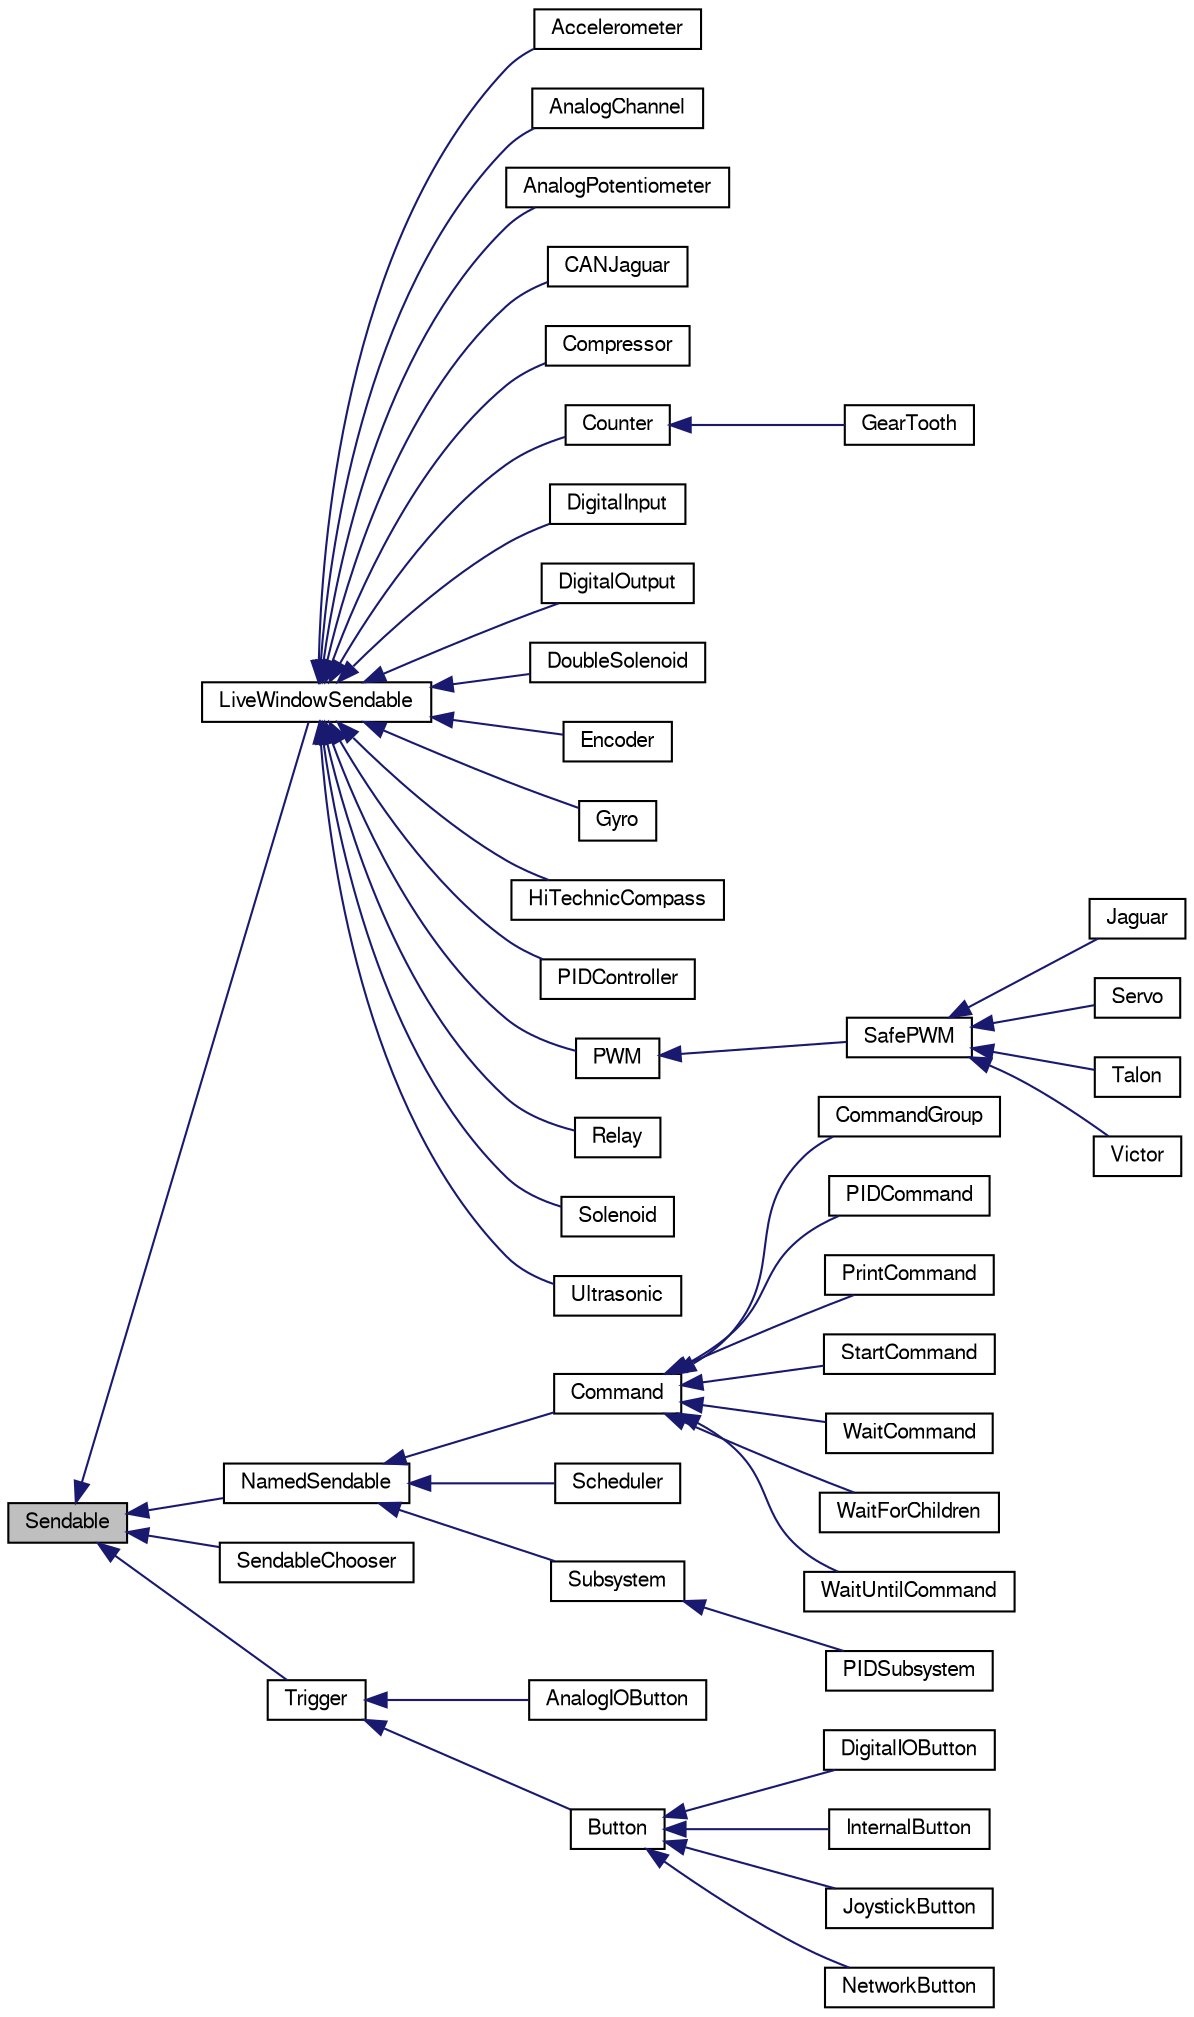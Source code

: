 digraph "Sendable"
{
  bgcolor="transparent";
  edge [fontname="FreeSans",fontsize="10",labelfontname="FreeSans",labelfontsize="10"];
  node [fontname="FreeSans",fontsize="10",shape=record];
  rankdir="LR";
  Node1 [label="Sendable",height=0.2,width=0.4,color="black", fillcolor="grey75", style="filled" fontcolor="black"];
  Node1 -> Node2 [dir="back",color="midnightblue",fontsize="10",style="solid",fontname="FreeSans"];
  Node2 [label="LiveWindowSendable",height=0.2,width=0.4,color="black",URL="$class_live_window_sendable.html"];
  Node2 -> Node3 [dir="back",color="midnightblue",fontsize="10",style="solid",fontname="FreeSans"];
  Node3 [label="Accelerometer",height=0.2,width=0.4,color="black",URL="$class_accelerometer.html"];
  Node2 -> Node4 [dir="back",color="midnightblue",fontsize="10",style="solid",fontname="FreeSans"];
  Node4 [label="AnalogChannel",height=0.2,width=0.4,color="black",URL="$class_analog_channel.html"];
  Node2 -> Node5 [dir="back",color="midnightblue",fontsize="10",style="solid",fontname="FreeSans"];
  Node5 [label="AnalogPotentiometer",height=0.2,width=0.4,color="black",URL="$class_analog_potentiometer.html"];
  Node2 -> Node6 [dir="back",color="midnightblue",fontsize="10",style="solid",fontname="FreeSans"];
  Node6 [label="CANJaguar",height=0.2,width=0.4,color="black",URL="$class_c_a_n_jaguar.html"];
  Node2 -> Node7 [dir="back",color="midnightblue",fontsize="10",style="solid",fontname="FreeSans"];
  Node7 [label="Compressor",height=0.2,width=0.4,color="black",URL="$class_compressor.html"];
  Node2 -> Node8 [dir="back",color="midnightblue",fontsize="10",style="solid",fontname="FreeSans"];
  Node8 [label="Counter",height=0.2,width=0.4,color="black",URL="$class_counter.html"];
  Node8 -> Node9 [dir="back",color="midnightblue",fontsize="10",style="solid",fontname="FreeSans"];
  Node9 [label="GearTooth",height=0.2,width=0.4,color="black",URL="$class_gear_tooth.html"];
  Node2 -> Node10 [dir="back",color="midnightblue",fontsize="10",style="solid",fontname="FreeSans"];
  Node10 [label="DigitalInput",height=0.2,width=0.4,color="black",URL="$class_digital_input.html"];
  Node2 -> Node11 [dir="back",color="midnightblue",fontsize="10",style="solid",fontname="FreeSans"];
  Node11 [label="DigitalOutput",height=0.2,width=0.4,color="black",URL="$class_digital_output.html"];
  Node2 -> Node12 [dir="back",color="midnightblue",fontsize="10",style="solid",fontname="FreeSans"];
  Node12 [label="DoubleSolenoid",height=0.2,width=0.4,color="black",URL="$class_double_solenoid.html"];
  Node2 -> Node13 [dir="back",color="midnightblue",fontsize="10",style="solid",fontname="FreeSans"];
  Node13 [label="Encoder",height=0.2,width=0.4,color="black",URL="$class_encoder.html"];
  Node2 -> Node14 [dir="back",color="midnightblue",fontsize="10",style="solid",fontname="FreeSans"];
  Node14 [label="Gyro",height=0.2,width=0.4,color="black",URL="$class_gyro.html"];
  Node2 -> Node15 [dir="back",color="midnightblue",fontsize="10",style="solid",fontname="FreeSans"];
  Node15 [label="HiTechnicCompass",height=0.2,width=0.4,color="black",URL="$class_hi_technic_compass.html"];
  Node2 -> Node16 [dir="back",color="midnightblue",fontsize="10",style="solid",fontname="FreeSans"];
  Node16 [label="PIDController",height=0.2,width=0.4,color="black",URL="$class_p_i_d_controller.html"];
  Node2 -> Node17 [dir="back",color="midnightblue",fontsize="10",style="solid",fontname="FreeSans"];
  Node17 [label="PWM",height=0.2,width=0.4,color="black",URL="$class_p_w_m.html"];
  Node17 -> Node18 [dir="back",color="midnightblue",fontsize="10",style="solid",fontname="FreeSans"];
  Node18 [label="SafePWM",height=0.2,width=0.4,color="black",URL="$class_safe_p_w_m.html"];
  Node18 -> Node19 [dir="back",color="midnightblue",fontsize="10",style="solid",fontname="FreeSans"];
  Node19 [label="Jaguar",height=0.2,width=0.4,color="black",URL="$class_jaguar.html"];
  Node18 -> Node20 [dir="back",color="midnightblue",fontsize="10",style="solid",fontname="FreeSans"];
  Node20 [label="Servo",height=0.2,width=0.4,color="black",URL="$class_servo.html"];
  Node18 -> Node21 [dir="back",color="midnightblue",fontsize="10",style="solid",fontname="FreeSans"];
  Node21 [label="Talon",height=0.2,width=0.4,color="black",URL="$class_talon.html"];
  Node18 -> Node22 [dir="back",color="midnightblue",fontsize="10",style="solid",fontname="FreeSans"];
  Node22 [label="Victor",height=0.2,width=0.4,color="black",URL="$class_victor.html"];
  Node2 -> Node23 [dir="back",color="midnightblue",fontsize="10",style="solid",fontname="FreeSans"];
  Node23 [label="Relay",height=0.2,width=0.4,color="black",URL="$class_relay.html"];
  Node2 -> Node24 [dir="back",color="midnightblue",fontsize="10",style="solid",fontname="FreeSans"];
  Node24 [label="Solenoid",height=0.2,width=0.4,color="black",URL="$class_solenoid.html"];
  Node2 -> Node25 [dir="back",color="midnightblue",fontsize="10",style="solid",fontname="FreeSans"];
  Node25 [label="Ultrasonic",height=0.2,width=0.4,color="black",URL="$class_ultrasonic.html"];
  Node1 -> Node26 [dir="back",color="midnightblue",fontsize="10",style="solid",fontname="FreeSans"];
  Node26 [label="NamedSendable",height=0.2,width=0.4,color="black",URL="$class_named_sendable.html"];
  Node26 -> Node27 [dir="back",color="midnightblue",fontsize="10",style="solid",fontname="FreeSans"];
  Node27 [label="Command",height=0.2,width=0.4,color="black",URL="$class_command.html"];
  Node27 -> Node28 [dir="back",color="midnightblue",fontsize="10",style="solid",fontname="FreeSans"];
  Node28 [label="CommandGroup",height=0.2,width=0.4,color="black",URL="$class_command_group.html"];
  Node27 -> Node29 [dir="back",color="midnightblue",fontsize="10",style="solid",fontname="FreeSans"];
  Node29 [label="PIDCommand",height=0.2,width=0.4,color="black",URL="$class_p_i_d_command.html"];
  Node27 -> Node30 [dir="back",color="midnightblue",fontsize="10",style="solid",fontname="FreeSans"];
  Node30 [label="PrintCommand",height=0.2,width=0.4,color="black",URL="$class_print_command.html"];
  Node27 -> Node31 [dir="back",color="midnightblue",fontsize="10",style="solid",fontname="FreeSans"];
  Node31 [label="StartCommand",height=0.2,width=0.4,color="black",URL="$class_start_command.html"];
  Node27 -> Node32 [dir="back",color="midnightblue",fontsize="10",style="solid",fontname="FreeSans"];
  Node32 [label="WaitCommand",height=0.2,width=0.4,color="black",URL="$class_wait_command.html"];
  Node27 -> Node33 [dir="back",color="midnightblue",fontsize="10",style="solid",fontname="FreeSans"];
  Node33 [label="WaitForChildren",height=0.2,width=0.4,color="black",URL="$class_wait_for_children.html"];
  Node27 -> Node34 [dir="back",color="midnightblue",fontsize="10",style="solid",fontname="FreeSans"];
  Node34 [label="WaitUntilCommand",height=0.2,width=0.4,color="black",URL="$class_wait_until_command.html"];
  Node26 -> Node35 [dir="back",color="midnightblue",fontsize="10",style="solid",fontname="FreeSans"];
  Node35 [label="Scheduler",height=0.2,width=0.4,color="black",URL="$class_scheduler.html"];
  Node26 -> Node36 [dir="back",color="midnightblue",fontsize="10",style="solid",fontname="FreeSans"];
  Node36 [label="Subsystem",height=0.2,width=0.4,color="black",URL="$class_subsystem.html"];
  Node36 -> Node37 [dir="back",color="midnightblue",fontsize="10",style="solid",fontname="FreeSans"];
  Node37 [label="PIDSubsystem",height=0.2,width=0.4,color="black",URL="$class_p_i_d_subsystem.html"];
  Node1 -> Node38 [dir="back",color="midnightblue",fontsize="10",style="solid",fontname="FreeSans"];
  Node38 [label="SendableChooser",height=0.2,width=0.4,color="black",URL="$class_sendable_chooser.html"];
  Node1 -> Node39 [dir="back",color="midnightblue",fontsize="10",style="solid",fontname="FreeSans"];
  Node39 [label="Trigger",height=0.2,width=0.4,color="black",URL="$class_trigger.html"];
  Node39 -> Node40 [dir="back",color="midnightblue",fontsize="10",style="solid",fontname="FreeSans"];
  Node40 [label="AnalogIOButton",height=0.2,width=0.4,color="black",URL="$class_analog_i_o_button.html"];
  Node39 -> Node41 [dir="back",color="midnightblue",fontsize="10",style="solid",fontname="FreeSans"];
  Node41 [label="Button",height=0.2,width=0.4,color="black",URL="$class_button.html"];
  Node41 -> Node42 [dir="back",color="midnightblue",fontsize="10",style="solid",fontname="FreeSans"];
  Node42 [label="DigitalIOButton",height=0.2,width=0.4,color="black",URL="$class_digital_i_o_button.html"];
  Node41 -> Node43 [dir="back",color="midnightblue",fontsize="10",style="solid",fontname="FreeSans"];
  Node43 [label="InternalButton",height=0.2,width=0.4,color="black",URL="$class_internal_button.html"];
  Node41 -> Node44 [dir="back",color="midnightblue",fontsize="10",style="solid",fontname="FreeSans"];
  Node44 [label="JoystickButton",height=0.2,width=0.4,color="black",URL="$class_joystick_button.html"];
  Node41 -> Node45 [dir="back",color="midnightblue",fontsize="10",style="solid",fontname="FreeSans"];
  Node45 [label="NetworkButton",height=0.2,width=0.4,color="black",URL="$class_network_button.html"];
}
